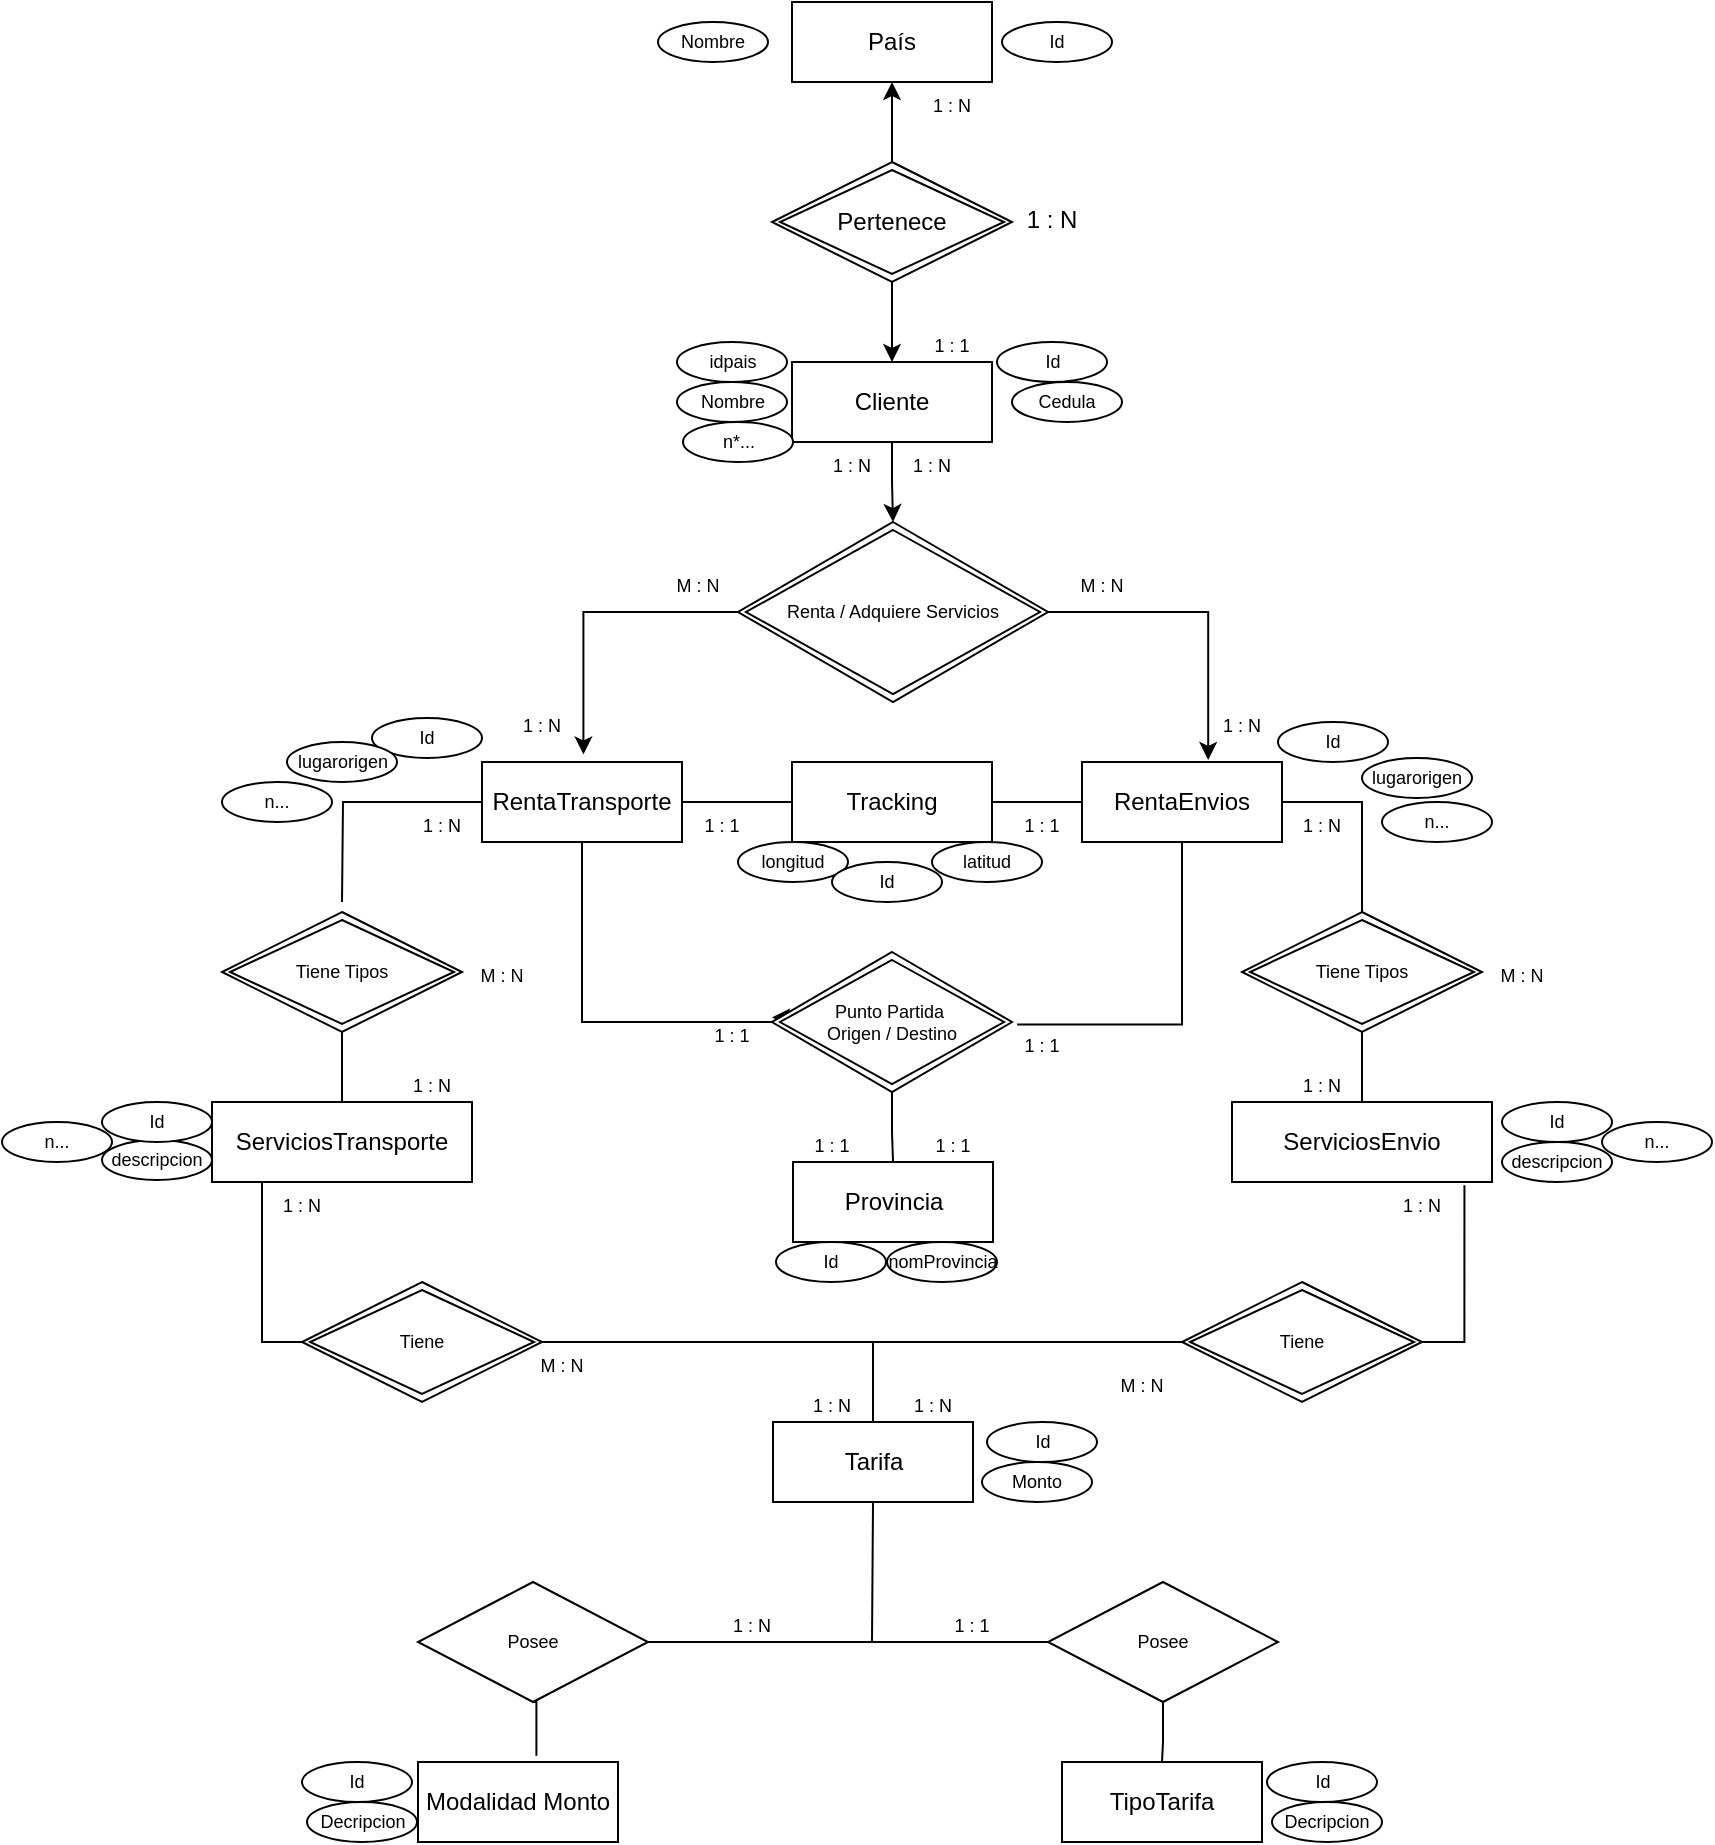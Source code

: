 <mxfile version="14.9.8" type="device"><diagram id="R2lEEEUBdFMjLlhIrx00" name="Page-1"><mxGraphModel dx="3330" dy="1123" grid="1" gridSize="10" guides="1" tooltips="1" connect="1" arrows="1" fold="1" page="1" pageScale="1" pageWidth="850" pageHeight="1100" math="0" shadow="0" extFonts="Permanent Marker^https://fonts.googleapis.com/css?family=Permanent+Marker"><root><mxCell id="0"/><mxCell id="1" parent="0"/><mxCell id="dbiGMLyf3siBD3sJbGqd-26" style="edgeStyle=orthogonalEdgeStyle;rounded=0;orthogonalLoop=1;jettySize=auto;html=1;entryX=0.5;entryY=0;entryDx=0;entryDy=0;fontSize=9;" edge="1" parent="1" source="dbiGMLyf3siBD3sJbGqd-1" target="dbiGMLyf3siBD3sJbGqd-25"><mxGeometry relative="1" as="geometry"/></mxCell><mxCell id="dbiGMLyf3siBD3sJbGqd-1" value="Cliente" style="whiteSpace=wrap;html=1;align=center;" vertex="1" parent="1"><mxGeometry x="375" y="200" width="100" height="40" as="geometry"/></mxCell><mxCell id="dbiGMLyf3siBD3sJbGqd-2" value="País" style="whiteSpace=wrap;html=1;align=center;" vertex="1" parent="1"><mxGeometry x="375" y="20" width="100" height="40" as="geometry"/></mxCell><mxCell id="dbiGMLyf3siBD3sJbGqd-30" style="edgeStyle=orthogonalEdgeStyle;rounded=0;orthogonalLoop=1;jettySize=auto;html=1;fontSize=9;endArrow=none;endFill=0;" edge="1" parent="1" source="dbiGMLyf3siBD3sJbGqd-7" target="dbiGMLyf3siBD3sJbGqd-8"><mxGeometry relative="1" as="geometry"/></mxCell><mxCell id="dbiGMLyf3siBD3sJbGqd-37" style="edgeStyle=orthogonalEdgeStyle;rounded=0;orthogonalLoop=1;jettySize=auto;html=1;fontSize=9;entryX=0;entryY=0.467;entryDx=0;entryDy=0;entryPerimeter=0;" edge="1" parent="1" source="dbiGMLyf3siBD3sJbGqd-7" target="dbiGMLyf3siBD3sJbGqd-38"><mxGeometry relative="1" as="geometry"><mxPoint x="426" y="470" as="targetPoint"/><Array as="points"><mxPoint x="270" y="530"/><mxPoint x="385" y="530"/><mxPoint x="385" y="528"/><mxPoint x="400" y="528"/></Array></mxGeometry></mxCell><mxCell id="dbiGMLyf3siBD3sJbGqd-48" style="edgeStyle=orthogonalEdgeStyle;rounded=0;orthogonalLoop=1;jettySize=auto;html=1;fontSize=9;endArrow=none;endFill=0;" edge="1" parent="1" source="dbiGMLyf3siBD3sJbGqd-7"><mxGeometry relative="1" as="geometry"><mxPoint x="150" y="470" as="targetPoint"/></mxGeometry></mxCell><mxCell id="dbiGMLyf3siBD3sJbGqd-7" value="RentaTransporte" style="whiteSpace=wrap;html=1;align=center;" vertex="1" parent="1"><mxGeometry x="220" y="400" width="100" height="40" as="geometry"/></mxCell><mxCell id="dbiGMLyf3siBD3sJbGqd-58" style="edgeStyle=orthogonalEdgeStyle;rounded=0;orthogonalLoop=1;jettySize=auto;html=1;entryX=0.5;entryY=0;entryDx=0;entryDy=0;fontSize=9;endArrow=none;endFill=0;" edge="1" parent="1" source="dbiGMLyf3siBD3sJbGqd-8" target="dbiGMLyf3siBD3sJbGqd-56"><mxGeometry relative="1" as="geometry"><Array as="points"><mxPoint x="660" y="420"/></Array></mxGeometry></mxCell><mxCell id="dbiGMLyf3siBD3sJbGqd-90" style="edgeStyle=orthogonalEdgeStyle;rounded=0;orthogonalLoop=1;jettySize=auto;html=1;entryX=0.19;entryY=0.065;entryDx=0;entryDy=0;entryPerimeter=0;fontSize=9;endArrow=none;endFill=0;" edge="1" parent="1" source="dbiGMLyf3siBD3sJbGqd-8" target="dbiGMLyf3siBD3sJbGqd-43"><mxGeometry relative="1" as="geometry"/></mxCell><mxCell id="dbiGMLyf3siBD3sJbGqd-8" value="RentaEnvios" style="whiteSpace=wrap;html=1;align=center;rotation=0;" vertex="1" parent="1"><mxGeometry x="520" y="400" width="100" height="40" as="geometry"/></mxCell><mxCell id="dbiGMLyf3siBD3sJbGqd-9" value="ServiciosTransporte" style="whiteSpace=wrap;html=1;align=center;" vertex="1" parent="1"><mxGeometry x="85" y="570" width="130" height="40" as="geometry"/></mxCell><mxCell id="dbiGMLyf3siBD3sJbGqd-10" value="ServiciosEnvio" style="whiteSpace=wrap;html=1;align=center;" vertex="1" parent="1"><mxGeometry x="595" y="570" width="130" height="40" as="geometry"/></mxCell><mxCell id="dbiGMLyf3siBD3sJbGqd-11" value="Provincia" style="whiteSpace=wrap;html=1;align=center;" vertex="1" parent="1"><mxGeometry x="375.5" y="600" width="100" height="40" as="geometry"/></mxCell><mxCell id="dbiGMLyf3siBD3sJbGqd-70" style="edgeStyle=orthogonalEdgeStyle;rounded=0;orthogonalLoop=1;jettySize=auto;html=1;fontSize=9;endArrow=none;endFill=0;" edge="1" parent="1" source="dbiGMLyf3siBD3sJbGqd-12"><mxGeometry relative="1" as="geometry"><mxPoint x="415.5" y="690" as="targetPoint"/></mxGeometry></mxCell><mxCell id="dbiGMLyf3siBD3sJbGqd-71" style="edgeStyle=orthogonalEdgeStyle;rounded=0;orthogonalLoop=1;jettySize=auto;html=1;exitX=0.5;exitY=1;exitDx=0;exitDy=0;fontSize=9;endArrow=none;endFill=0;" edge="1" parent="1" source="dbiGMLyf3siBD3sJbGqd-12"><mxGeometry relative="1" as="geometry"><mxPoint x="415" y="840" as="targetPoint"/></mxGeometry></mxCell><mxCell id="dbiGMLyf3siBD3sJbGqd-12" value="Tarifa" style="whiteSpace=wrap;html=1;align=center;" vertex="1" parent="1"><mxGeometry x="365.5" y="730" width="100" height="40" as="geometry"/></mxCell><mxCell id="dbiGMLyf3siBD3sJbGqd-13" value="Modalidad Monto" style="whiteSpace=wrap;html=1;align=center;" vertex="1" parent="1"><mxGeometry x="188" y="900" width="100" height="40" as="geometry"/></mxCell><mxCell id="dbiGMLyf3siBD3sJbGqd-14" value="TipoTarifa" style="whiteSpace=wrap;html=1;align=center;" vertex="1" parent="1"><mxGeometry x="510" y="900" width="100" height="40" as="geometry"/></mxCell><mxCell id="dbiGMLyf3siBD3sJbGqd-16" style="edgeStyle=orthogonalEdgeStyle;rounded=0;orthogonalLoop=1;jettySize=auto;html=1;" edge="1" parent="1" source="dbiGMLyf3siBD3sJbGqd-15" target="dbiGMLyf3siBD3sJbGqd-2"><mxGeometry relative="1" as="geometry"/></mxCell><mxCell id="dbiGMLyf3siBD3sJbGqd-17" style="edgeStyle=orthogonalEdgeStyle;rounded=0;orthogonalLoop=1;jettySize=auto;html=1;exitX=0.5;exitY=1;exitDx=0;exitDy=0;entryX=0.5;entryY=0;entryDx=0;entryDy=0;" edge="1" parent="1" source="dbiGMLyf3siBD3sJbGqd-15" target="dbiGMLyf3siBD3sJbGqd-1"><mxGeometry relative="1" as="geometry"/></mxCell><mxCell id="dbiGMLyf3siBD3sJbGqd-15" value="Pertenece" style="shape=rhombus;double=1;perimeter=rhombusPerimeter;whiteSpace=wrap;html=1;align=center;" vertex="1" parent="1"><mxGeometry x="365" y="100" width="120" height="60" as="geometry"/></mxCell><mxCell id="dbiGMLyf3siBD3sJbGqd-18" value="1 : N" style="text;strokeColor=none;fillColor=none;spacingLeft=4;spacingRight=4;overflow=hidden;rotatable=0;points=[[0,0.5],[1,0.5]];portConstraint=eastwest;fontSize=9;align=center;" vertex="1" parent="1"><mxGeometry x="435" y="60" width="40" height="20" as="geometry"/></mxCell><mxCell id="dbiGMLyf3siBD3sJbGqd-20" value="1 : N" style="text;strokeColor=none;fillColor=none;spacingLeft=4;spacingRight=4;overflow=hidden;rotatable=0;points=[[0,0.5],[1,0.5]];portConstraint=eastwest;fontSize=12;align=center;" vertex="1" parent="1"><mxGeometry x="485" y="115" width="40" height="30" as="geometry"/></mxCell><mxCell id="dbiGMLyf3siBD3sJbGqd-21" value="1 : 1" style="text;strokeColor=none;fillColor=none;spacingLeft=4;spacingRight=4;overflow=hidden;rotatable=0;points=[[0,0.5],[1,0.5]];portConstraint=eastwest;fontSize=9;align=center;" vertex="1" parent="1"><mxGeometry x="435" y="180" width="40" height="20" as="geometry"/></mxCell><mxCell id="dbiGMLyf3siBD3sJbGqd-27" style="edgeStyle=orthogonalEdgeStyle;rounded=0;orthogonalLoop=1;jettySize=auto;html=1;exitX=1;exitY=0.5;exitDx=0;exitDy=0;entryX=0.631;entryY=-0.026;entryDx=0;entryDy=0;entryPerimeter=0;fontSize=9;" edge="1" parent="1" source="dbiGMLyf3siBD3sJbGqd-25" target="dbiGMLyf3siBD3sJbGqd-8"><mxGeometry relative="1" as="geometry"/></mxCell><mxCell id="dbiGMLyf3siBD3sJbGqd-28" style="edgeStyle=orthogonalEdgeStyle;rounded=0;orthogonalLoop=1;jettySize=auto;html=1;fontSize=9;entryX=0.507;entryY=-0.095;entryDx=0;entryDy=0;entryPerimeter=0;" edge="1" parent="1" source="dbiGMLyf3siBD3sJbGqd-25" target="dbiGMLyf3siBD3sJbGqd-7"><mxGeometry relative="1" as="geometry"><mxPoint x="270" y="390" as="targetPoint"/></mxGeometry></mxCell><mxCell id="dbiGMLyf3siBD3sJbGqd-25" value="Renta / Adquiere Servicios" style="shape=rhombus;double=1;perimeter=rhombusPerimeter;whiteSpace=wrap;html=1;align=center;fontSize=9;" vertex="1" parent="1"><mxGeometry x="348" y="280" width="155" height="90" as="geometry"/></mxCell><mxCell id="dbiGMLyf3siBD3sJbGqd-29" value="1 : N" style="text;strokeColor=none;fillColor=none;spacingLeft=4;spacingRight=4;overflow=hidden;rotatable=0;points=[[0,0.5],[1,0.5]];portConstraint=eastwest;fontSize=9;align=center;" vertex="1" parent="1"><mxGeometry x="425" y="240" width="40" height="20" as="geometry"/></mxCell><mxCell id="dbiGMLyf3siBD3sJbGqd-32" value="1 : N" style="text;strokeColor=none;fillColor=none;spacingLeft=4;spacingRight=4;overflow=hidden;rotatable=0;points=[[0,0.5],[1,0.5]];portConstraint=eastwest;fontSize=9;align=center;" vertex="1" parent="1"><mxGeometry x="580" y="370" width="40" height="20" as="geometry"/></mxCell><mxCell id="dbiGMLyf3siBD3sJbGqd-33" value="M : N" style="text;strokeColor=none;fillColor=none;spacingLeft=4;spacingRight=4;overflow=hidden;rotatable=0;points=[[0,0.5],[1,0.5]];portConstraint=eastwest;fontSize=9;align=center;" vertex="1" parent="1"><mxGeometry x="510" y="300" width="40" height="20" as="geometry"/></mxCell><mxCell id="dbiGMLyf3siBD3sJbGqd-34" value="1 : N" style="text;strokeColor=none;fillColor=none;spacingLeft=4;spacingRight=4;overflow=hidden;rotatable=0;points=[[0,0.5],[1,0.5]];portConstraint=eastwest;fontSize=9;align=center;" vertex="1" parent="1"><mxGeometry x="385" y="240" width="40" height="20" as="geometry"/></mxCell><mxCell id="dbiGMLyf3siBD3sJbGqd-35" value="1 : N" style="text;strokeColor=none;fillColor=none;spacingLeft=4;spacingRight=4;overflow=hidden;rotatable=0;points=[[0,0.5],[1,0.5]];portConstraint=eastwest;fontSize=9;align=center;" vertex="1" parent="1"><mxGeometry x="230" y="370" width="40" height="20" as="geometry"/></mxCell><mxCell id="dbiGMLyf3siBD3sJbGqd-36" value="M : N" style="text;strokeColor=none;fillColor=none;spacingLeft=4;spacingRight=4;overflow=hidden;rotatable=0;points=[[0,0.5],[1,0.5]];portConstraint=eastwest;fontSize=9;align=center;" vertex="1" parent="1"><mxGeometry x="308" y="300" width="40" height="20" as="geometry"/></mxCell><mxCell id="dbiGMLyf3siBD3sJbGqd-39" style="edgeStyle=orthogonalEdgeStyle;rounded=0;orthogonalLoop=1;jettySize=auto;html=1;entryX=0.5;entryY=0;entryDx=0;entryDy=0;fontSize=9;endArrow=none;endFill=0;" edge="1" parent="1" source="dbiGMLyf3siBD3sJbGqd-38" target="dbiGMLyf3siBD3sJbGqd-11"><mxGeometry relative="1" as="geometry"/></mxCell><mxCell id="dbiGMLyf3siBD3sJbGqd-38" value="Punto Partida&amp;nbsp;&lt;br&gt;Origen / Destino" style="shape=rhombus;double=1;perimeter=rhombusPerimeter;whiteSpace=wrap;html=1;align=center;fontSize=9;" vertex="1" parent="1"><mxGeometry x="365" y="495" width="120" height="70" as="geometry"/></mxCell><mxCell id="dbiGMLyf3siBD3sJbGqd-41" value="1 : 1" style="text;strokeColor=none;fillColor=none;spacingLeft=4;spacingRight=4;overflow=hidden;rotatable=0;points=[[0,0.5],[1,0.5]];portConstraint=eastwest;fontSize=9;align=center;" vertex="1" parent="1"><mxGeometry x="480" y="420" width="40" height="20" as="geometry"/></mxCell><mxCell id="dbiGMLyf3siBD3sJbGqd-42" value="1 : 1" style="text;strokeColor=none;fillColor=none;spacingLeft=4;spacingRight=4;overflow=hidden;rotatable=0;points=[[0,0.5],[1,0.5]];portConstraint=eastwest;fontSize=9;align=center;" vertex="1" parent="1"><mxGeometry x="435.5" y="580" width="40" height="20" as="geometry"/></mxCell><mxCell id="dbiGMLyf3siBD3sJbGqd-43" value="1 : 1" style="text;strokeColor=none;fillColor=none;spacingLeft=4;spacingRight=4;overflow=hidden;rotatable=0;points=[[0,0.5],[1,0.5]];portConstraint=eastwest;fontSize=9;align=center;" vertex="1" parent="1"><mxGeometry x="480" y="530" width="40" height="20" as="geometry"/></mxCell><mxCell id="dbiGMLyf3siBD3sJbGqd-44" value="1 : 1" style="text;strokeColor=none;fillColor=none;spacingLeft=4;spacingRight=4;overflow=hidden;rotatable=0;points=[[0,0.5],[1,0.5]];portConstraint=eastwest;fontSize=9;align=center;" vertex="1" parent="1"><mxGeometry x="325" y="525" width="40" height="20" as="geometry"/></mxCell><mxCell id="dbiGMLyf3siBD3sJbGqd-45" value="1 : 1" style="text;strokeColor=none;fillColor=none;spacingLeft=4;spacingRight=4;overflow=hidden;rotatable=0;points=[[0,0.5],[1,0.5]];portConstraint=eastwest;fontSize=9;align=center;" vertex="1" parent="1"><mxGeometry x="320" y="420" width="40" height="20" as="geometry"/></mxCell><mxCell id="dbiGMLyf3siBD3sJbGqd-46" value="1 : 1" style="text;strokeColor=none;fillColor=none;spacingLeft=4;spacingRight=4;overflow=hidden;rotatable=0;points=[[0,0.5],[1,0.5]];portConstraint=eastwest;fontSize=9;align=center;" vertex="1" parent="1"><mxGeometry x="375" y="580" width="40" height="20" as="geometry"/></mxCell><mxCell id="dbiGMLyf3siBD3sJbGqd-50" style="edgeStyle=orthogonalEdgeStyle;rounded=0;orthogonalLoop=1;jettySize=auto;html=1;fontSize=9;endArrow=none;endFill=0;" edge="1" parent="1" source="dbiGMLyf3siBD3sJbGqd-47" target="dbiGMLyf3siBD3sJbGqd-9"><mxGeometry relative="1" as="geometry"/></mxCell><mxCell id="dbiGMLyf3siBD3sJbGqd-47" value="Tiene Tipos" style="shape=rhombus;double=1;perimeter=rhombusPerimeter;whiteSpace=wrap;html=1;align=center;fontSize=9;" vertex="1" parent="1"><mxGeometry x="90" y="475" width="120" height="60" as="geometry"/></mxCell><mxCell id="dbiGMLyf3siBD3sJbGqd-51" value="1 : N" style="text;strokeColor=none;fillColor=none;spacingLeft=4;spacingRight=4;overflow=hidden;rotatable=0;points=[[0,0.5],[1,0.5]];portConstraint=eastwest;fontSize=9;align=center;" vertex="1" parent="1"><mxGeometry x="180" y="420" width="40" height="20" as="geometry"/></mxCell><mxCell id="dbiGMLyf3siBD3sJbGqd-52" value="1 : N" style="text;strokeColor=none;fillColor=none;spacingLeft=4;spacingRight=4;overflow=hidden;rotatable=0;points=[[0,0.5],[1,0.5]];portConstraint=eastwest;fontSize=9;align=center;" vertex="1" parent="1"><mxGeometry x="175" y="550" width="40" height="20" as="geometry"/></mxCell><mxCell id="dbiGMLyf3siBD3sJbGqd-53" value="M : N" style="text;strokeColor=none;fillColor=none;spacingLeft=4;spacingRight=4;overflow=hidden;rotatable=0;points=[[0,0.5],[1,0.5]];portConstraint=eastwest;fontSize=9;align=center;" vertex="1" parent="1"><mxGeometry x="210" y="495" width="40" height="20" as="geometry"/></mxCell><mxCell id="dbiGMLyf3siBD3sJbGqd-66" style="edgeStyle=orthogonalEdgeStyle;rounded=0;orthogonalLoop=1;jettySize=auto;html=1;entryX=0;entryY=0.5;entryDx=0;entryDy=0;fontSize=9;endArrow=none;endFill=0;" edge="1" parent="1" source="dbiGMLyf3siBD3sJbGqd-54" target="dbiGMLyf3siBD3sJbGqd-65"><mxGeometry relative="1" as="geometry"><Array as="points"><mxPoint x="350" y="690"/><mxPoint x="350" y="690"/></Array></mxGeometry></mxCell><mxCell id="dbiGMLyf3siBD3sJbGqd-67" style="edgeStyle=orthogonalEdgeStyle;rounded=0;orthogonalLoop=1;jettySize=auto;html=1;exitX=0;exitY=0.5;exitDx=0;exitDy=0;fontSize=9;endArrow=none;endFill=0;" edge="1" parent="1" source="dbiGMLyf3siBD3sJbGqd-54" target="dbiGMLyf3siBD3sJbGqd-9"><mxGeometry relative="1" as="geometry"><mxPoint x="110" y="620" as="targetPoint"/><Array as="points"><mxPoint x="110" y="690"/></Array></mxGeometry></mxCell><mxCell id="dbiGMLyf3siBD3sJbGqd-54" value="Tiene" style="shape=rhombus;double=1;perimeter=rhombusPerimeter;whiteSpace=wrap;html=1;align=center;fontSize=9;" vertex="1" parent="1"><mxGeometry x="130" y="660" width="120" height="60" as="geometry"/></mxCell><mxCell id="dbiGMLyf3siBD3sJbGqd-60" style="edgeStyle=orthogonalEdgeStyle;rounded=0;orthogonalLoop=1;jettySize=auto;html=1;entryX=0.5;entryY=0;entryDx=0;entryDy=0;fontSize=9;endArrow=none;endFill=0;" edge="1" parent="1" source="dbiGMLyf3siBD3sJbGqd-56" target="dbiGMLyf3siBD3sJbGqd-10"><mxGeometry relative="1" as="geometry"/></mxCell><mxCell id="dbiGMLyf3siBD3sJbGqd-56" value="Tiene Tipos" style="shape=rhombus;double=1;perimeter=rhombusPerimeter;whiteSpace=wrap;html=1;align=center;fontSize=9;" vertex="1" parent="1"><mxGeometry x="600" y="475" width="120" height="60" as="geometry"/></mxCell><mxCell id="dbiGMLyf3siBD3sJbGqd-61" value="1 : N" style="text;strokeColor=none;fillColor=none;spacingLeft=4;spacingRight=4;overflow=hidden;rotatable=0;points=[[0,0.5],[1,0.5]];portConstraint=eastwest;fontSize=9;align=center;" vertex="1" parent="1"><mxGeometry x="620" y="420" width="40" height="20" as="geometry"/></mxCell><mxCell id="dbiGMLyf3siBD3sJbGqd-62" value="1 : N" style="text;strokeColor=none;fillColor=none;spacingLeft=4;spacingRight=4;overflow=hidden;rotatable=0;points=[[0,0.5],[1,0.5]];portConstraint=eastwest;fontSize=9;align=center;" vertex="1" parent="1"><mxGeometry x="620" y="550" width="40" height="20" as="geometry"/></mxCell><mxCell id="dbiGMLyf3siBD3sJbGqd-64" value="M : N" style="text;strokeColor=none;fillColor=none;spacingLeft=4;spacingRight=4;overflow=hidden;rotatable=0;points=[[0,0.5],[1,0.5]];portConstraint=eastwest;fontSize=9;align=center;" vertex="1" parent="1"><mxGeometry x="720" y="495" width="40" height="20" as="geometry"/></mxCell><mxCell id="dbiGMLyf3siBD3sJbGqd-68" style="edgeStyle=orthogonalEdgeStyle;rounded=0;orthogonalLoop=1;jettySize=auto;html=1;exitX=1;exitY=0.5;exitDx=0;exitDy=0;entryX=0.894;entryY=1.042;entryDx=0;entryDy=0;entryPerimeter=0;fontSize=9;endArrow=none;endFill=0;" edge="1" parent="1" source="dbiGMLyf3siBD3sJbGqd-65" target="dbiGMLyf3siBD3sJbGqd-10"><mxGeometry relative="1" as="geometry"/></mxCell><mxCell id="dbiGMLyf3siBD3sJbGqd-65" value="Tiene" style="shape=rhombus;double=1;perimeter=rhombusPerimeter;whiteSpace=wrap;html=1;align=center;fontSize=9;" vertex="1" parent="1"><mxGeometry x="570" y="660" width="120" height="60" as="geometry"/></mxCell><mxCell id="dbiGMLyf3siBD3sJbGqd-73" style="edgeStyle=orthogonalEdgeStyle;rounded=0;orthogonalLoop=1;jettySize=auto;html=1;fontSize=9;endArrow=none;endFill=0;" edge="1" parent="1" source="dbiGMLyf3siBD3sJbGqd-72"><mxGeometry relative="1" as="geometry"><mxPoint x="410" y="840" as="targetPoint"/></mxGeometry></mxCell><mxCell id="dbiGMLyf3siBD3sJbGqd-74" style="edgeStyle=orthogonalEdgeStyle;rounded=0;orthogonalLoop=1;jettySize=auto;html=1;exitX=0.5;exitY=1;exitDx=0;exitDy=0;entryX=0.592;entryY=-0.078;entryDx=0;entryDy=0;entryPerimeter=0;fontSize=9;endArrow=none;endFill=0;" edge="1" parent="1" source="dbiGMLyf3siBD3sJbGqd-72" target="dbiGMLyf3siBD3sJbGqd-13"><mxGeometry relative="1" as="geometry"/></mxCell><mxCell id="dbiGMLyf3siBD3sJbGqd-72" value="Posee" style="shape=rhombus;perimeter=rhombusPerimeter;whiteSpace=wrap;html=1;align=center;fontSize=9;" vertex="1" parent="1"><mxGeometry x="188" y="810" width="115" height="60" as="geometry"/></mxCell><mxCell id="dbiGMLyf3siBD3sJbGqd-77" style="edgeStyle=orthogonalEdgeStyle;rounded=0;orthogonalLoop=1;jettySize=auto;html=1;fontSize=9;endArrow=none;endFill=0;" edge="1" parent="1" source="dbiGMLyf3siBD3sJbGqd-76"><mxGeometry relative="1" as="geometry"><mxPoint x="410" y="840" as="targetPoint"/></mxGeometry></mxCell><mxCell id="dbiGMLyf3siBD3sJbGqd-78" style="edgeStyle=orthogonalEdgeStyle;rounded=0;orthogonalLoop=1;jettySize=auto;html=1;entryX=0.5;entryY=0;entryDx=0;entryDy=0;fontSize=9;endArrow=none;endFill=0;" edge="1" parent="1" source="dbiGMLyf3siBD3sJbGqd-76" target="dbiGMLyf3siBD3sJbGqd-14"><mxGeometry relative="1" as="geometry"/></mxCell><mxCell id="dbiGMLyf3siBD3sJbGqd-76" value="Posee" style="shape=rhombus;perimeter=rhombusPerimeter;whiteSpace=wrap;html=1;align=center;fontSize=9;" vertex="1" parent="1"><mxGeometry x="503" y="810" width="115" height="60" as="geometry"/></mxCell><mxCell id="dbiGMLyf3siBD3sJbGqd-79" value="1 : N" style="text;strokeColor=none;fillColor=none;spacingLeft=4;spacingRight=4;overflow=hidden;rotatable=0;points=[[0,0.5],[1,0.5]];portConstraint=eastwest;fontSize=9;align=center;" vertex="1" parent="1"><mxGeometry x="110" y="610" width="40" height="20" as="geometry"/></mxCell><mxCell id="dbiGMLyf3siBD3sJbGqd-80" value="1 : N" style="text;strokeColor=none;fillColor=none;spacingLeft=4;spacingRight=4;overflow=hidden;rotatable=0;points=[[0,0.5],[1,0.5]];portConstraint=eastwest;fontSize=9;align=center;" vertex="1" parent="1"><mxGeometry x="375" y="710" width="40" height="20" as="geometry"/></mxCell><mxCell id="dbiGMLyf3siBD3sJbGqd-81" value="M : N" style="text;strokeColor=none;fillColor=none;spacingLeft=4;spacingRight=4;overflow=hidden;rotatable=0;points=[[0,0.5],[1,0.5]];portConstraint=eastwest;fontSize=9;align=center;" vertex="1" parent="1"><mxGeometry x="240" y="690" width="40" height="20" as="geometry"/></mxCell><mxCell id="dbiGMLyf3siBD3sJbGqd-82" value="M : N" style="text;strokeColor=none;fillColor=none;spacingLeft=4;spacingRight=4;overflow=hidden;rotatable=0;points=[[0,0.5],[1,0.5]];portConstraint=eastwest;fontSize=9;align=center;" vertex="1" parent="1"><mxGeometry x="530" y="700" width="40" height="20" as="geometry"/></mxCell><mxCell id="dbiGMLyf3siBD3sJbGqd-83" value="1 : N" style="text;strokeColor=none;fillColor=none;spacingLeft=4;spacingRight=4;overflow=hidden;rotatable=0;points=[[0,0.5],[1,0.5]];portConstraint=eastwest;fontSize=9;align=center;" vertex="1" parent="1"><mxGeometry x="425.5" y="710" width="40" height="20" as="geometry"/></mxCell><mxCell id="dbiGMLyf3siBD3sJbGqd-84" value="1 : N" style="text;strokeColor=none;fillColor=none;spacingLeft=4;spacingRight=4;overflow=hidden;rotatable=0;points=[[0,0.5],[1,0.5]];portConstraint=eastwest;fontSize=9;align=center;" vertex="1" parent="1"><mxGeometry x="670" y="610" width="40" height="20" as="geometry"/></mxCell><mxCell id="dbiGMLyf3siBD3sJbGqd-85" value="1 : N" style="text;strokeColor=none;fillColor=none;spacingLeft=4;spacingRight=4;overflow=hidden;rotatable=0;points=[[0,0.5],[1,0.5]];portConstraint=eastwest;fontSize=9;align=center;" vertex="1" parent="1"><mxGeometry x="335" y="820" width="40" height="20" as="geometry"/></mxCell><mxCell id="dbiGMLyf3siBD3sJbGqd-86" value="1 : 1&#10;" style="text;strokeColor=none;fillColor=none;spacingLeft=4;spacingRight=4;overflow=hidden;rotatable=0;points=[[0,0.5],[1,0.5]];portConstraint=eastwest;fontSize=9;align=center;" vertex="1" parent="1"><mxGeometry x="445" y="820" width="40" height="20" as="geometry"/></mxCell><mxCell id="dbiGMLyf3siBD3sJbGqd-5" value="Tracking" style="whiteSpace=wrap;html=1;align=center;" vertex="1" parent="1"><mxGeometry x="375" y="400" width="100" height="40" as="geometry"/></mxCell><mxCell id="dbiGMLyf3siBD3sJbGqd-91" value="Id" style="ellipse;whiteSpace=wrap;html=1;align=center;fontSize=9;" vertex="1" parent="1"><mxGeometry x="480" y="30" width="55" height="20" as="geometry"/></mxCell><mxCell id="dbiGMLyf3siBD3sJbGqd-92" value="Nombre" style="ellipse;whiteSpace=wrap;html=1;align=center;fontSize=9;" vertex="1" parent="1"><mxGeometry x="308" y="30" width="55" height="20" as="geometry"/></mxCell><mxCell id="dbiGMLyf3siBD3sJbGqd-93" value="Id" style="ellipse;whiteSpace=wrap;html=1;align=center;fontSize=9;" vertex="1" parent="1"><mxGeometry x="477.5" y="190" width="55" height="20" as="geometry"/></mxCell><mxCell id="dbiGMLyf3siBD3sJbGqd-94" value="Cedula" style="ellipse;whiteSpace=wrap;html=1;align=center;fontSize=9;" vertex="1" parent="1"><mxGeometry x="485" y="210" width="55" height="20" as="geometry"/></mxCell><mxCell id="dbiGMLyf3siBD3sJbGqd-95" value="idpais" style="ellipse;whiteSpace=wrap;html=1;align=center;fontSize=9;" vertex="1" parent="1"><mxGeometry x="317.5" y="190" width="55" height="20" as="geometry"/></mxCell><mxCell id="dbiGMLyf3siBD3sJbGqd-97" value="Nombre" style="ellipse;whiteSpace=wrap;html=1;align=center;fontSize=9;" vertex="1" parent="1"><mxGeometry x="317.5" y="210" width="55" height="20" as="geometry"/></mxCell><mxCell id="dbiGMLyf3siBD3sJbGqd-98" value="n*..." style="ellipse;whiteSpace=wrap;html=1;align=center;fontSize=9;" vertex="1" parent="1"><mxGeometry x="320.5" y="230" width="55" height="20" as="geometry"/></mxCell><mxCell id="dbiGMLyf3siBD3sJbGqd-99" value="Id" style="ellipse;whiteSpace=wrap;html=1;align=center;fontSize=9;" vertex="1" parent="1"><mxGeometry x="618" y="380" width="55" height="20" as="geometry"/></mxCell><mxCell id="dbiGMLyf3siBD3sJbGqd-100" value="lugarorigen" style="ellipse;whiteSpace=wrap;html=1;align=center;fontSize=9;" vertex="1" parent="1"><mxGeometry x="660" y="398" width="55" height="20" as="geometry"/></mxCell><mxCell id="dbiGMLyf3siBD3sJbGqd-101" value="n..." style="ellipse;whiteSpace=wrap;html=1;align=center;fontSize=9;" vertex="1" parent="1"><mxGeometry x="670" y="420" width="55" height="20" as="geometry"/></mxCell><mxCell id="dbiGMLyf3siBD3sJbGqd-103" value="Id" style="ellipse;whiteSpace=wrap;html=1;align=center;fontSize=9;" vertex="1" parent="1"><mxGeometry x="165" y="378" width="55" height="20" as="geometry"/></mxCell><mxCell id="dbiGMLyf3siBD3sJbGqd-104" value="lugarorigen" style="ellipse;whiteSpace=wrap;html=1;align=center;fontSize=9;" vertex="1" parent="1"><mxGeometry x="122.5" y="390" width="55" height="20" as="geometry"/></mxCell><mxCell id="dbiGMLyf3siBD3sJbGqd-105" value="n..." style="ellipse;whiteSpace=wrap;html=1;align=center;fontSize=9;" vertex="1" parent="1"><mxGeometry x="90" y="410" width="55" height="20" as="geometry"/></mxCell><mxCell id="dbiGMLyf3siBD3sJbGqd-106" value="longitud" style="ellipse;whiteSpace=wrap;html=1;align=center;fontSize=9;" vertex="1" parent="1"><mxGeometry x="348" y="440" width="55" height="20" as="geometry"/></mxCell><mxCell id="dbiGMLyf3siBD3sJbGqd-107" value="latitud" style="ellipse;whiteSpace=wrap;html=1;align=center;fontSize=9;" vertex="1" parent="1"><mxGeometry x="445" y="440" width="55" height="20" as="geometry"/></mxCell><mxCell id="dbiGMLyf3siBD3sJbGqd-108" value="Id" style="ellipse;whiteSpace=wrap;html=1;align=center;fontSize=9;" vertex="1" parent="1"><mxGeometry x="395" y="450" width="55" height="20" as="geometry"/></mxCell><mxCell id="dbiGMLyf3siBD3sJbGqd-110" value="descripcion" style="ellipse;whiteSpace=wrap;html=1;align=center;fontSize=9;" vertex="1" parent="1"><mxGeometry x="30" y="589" width="55" height="20" as="geometry"/></mxCell><mxCell id="dbiGMLyf3siBD3sJbGqd-111" value="Id" style="ellipse;whiteSpace=wrap;html=1;align=center;fontSize=9;" vertex="1" parent="1"><mxGeometry x="30" y="570" width="55" height="20" as="geometry"/></mxCell><mxCell id="dbiGMLyf3siBD3sJbGqd-113" value="Id" style="ellipse;whiteSpace=wrap;html=1;align=center;fontSize=9;" vertex="1" parent="1"><mxGeometry x="730" y="570" width="55" height="20" as="geometry"/></mxCell><mxCell id="dbiGMLyf3siBD3sJbGqd-114" value="descripcion" style="ellipse;whiteSpace=wrap;html=1;align=center;fontSize=9;" vertex="1" parent="1"><mxGeometry x="730" y="590" width="55" height="20" as="geometry"/></mxCell><mxCell id="dbiGMLyf3siBD3sJbGqd-115" value="Id" style="ellipse;whiteSpace=wrap;html=1;align=center;fontSize=9;" vertex="1" parent="1"><mxGeometry x="367" y="640" width="55" height="20" as="geometry"/></mxCell><mxCell id="dbiGMLyf3siBD3sJbGqd-116" value="nomProvincia" style="ellipse;whiteSpace=wrap;html=1;align=center;fontSize=9;" vertex="1" parent="1"><mxGeometry x="422.5" y="640" width="55" height="20" as="geometry"/></mxCell><mxCell id="dbiGMLyf3siBD3sJbGqd-117" value="Monto" style="ellipse;whiteSpace=wrap;html=1;align=center;fontSize=9;" vertex="1" parent="1"><mxGeometry x="470" y="750" width="55" height="20" as="geometry"/></mxCell><mxCell id="dbiGMLyf3siBD3sJbGqd-118" value="Decripcion" style="ellipse;whiteSpace=wrap;html=1;align=center;fontSize=9;" vertex="1" parent="1"><mxGeometry x="615" y="920" width="55" height="20" as="geometry"/></mxCell><mxCell id="dbiGMLyf3siBD3sJbGqd-119" value="n..." style="ellipse;whiteSpace=wrap;html=1;align=center;fontSize=9;" vertex="1" parent="1"><mxGeometry x="780" y="580" width="55" height="20" as="geometry"/></mxCell><mxCell id="dbiGMLyf3siBD3sJbGqd-120" value="n..." style="ellipse;whiteSpace=wrap;html=1;align=center;fontSize=9;" vertex="1" parent="1"><mxGeometry x="-20" y="580" width="55" height="20" as="geometry"/></mxCell><mxCell id="dbiGMLyf3siBD3sJbGqd-121" value="Id" style="ellipse;whiteSpace=wrap;html=1;align=center;fontSize=9;" vertex="1" parent="1"><mxGeometry x="612.5" y="900" width="55" height="20" as="geometry"/></mxCell><mxCell id="dbiGMLyf3siBD3sJbGqd-122" value="Id" style="ellipse;whiteSpace=wrap;html=1;align=center;fontSize=9;" vertex="1" parent="1"><mxGeometry x="472.5" y="730" width="55" height="20" as="geometry"/></mxCell><mxCell id="dbiGMLyf3siBD3sJbGqd-124" value="Decripcion" style="ellipse;whiteSpace=wrap;html=1;align=center;fontSize=9;" vertex="1" parent="1"><mxGeometry x="132.5" y="920" width="55" height="20" as="geometry"/></mxCell><mxCell id="dbiGMLyf3siBD3sJbGqd-125" value="Id" style="ellipse;whiteSpace=wrap;html=1;align=center;fontSize=9;" vertex="1" parent="1"><mxGeometry x="130" y="900" width="55" height="20" as="geometry"/></mxCell></root></mxGraphModel></diagram></mxfile>